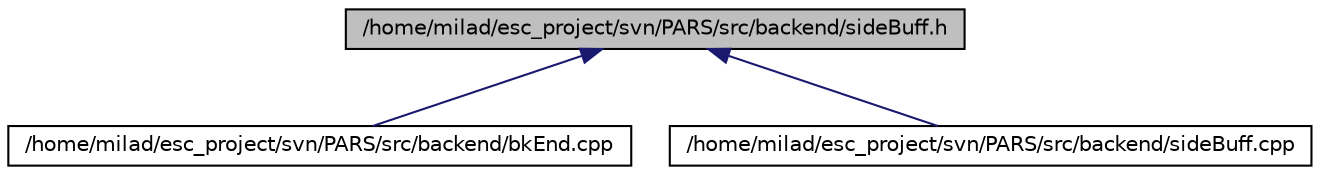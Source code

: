digraph G
{
  edge [fontname="Helvetica",fontsize="10",labelfontname="Helvetica",labelfontsize="10"];
  node [fontname="Helvetica",fontsize="10",shape=record];
  Node1 [label="/home/milad/esc_project/svn/PARS/src/backend/sideBuff.h",height=0.2,width=0.4,color="black", fillcolor="grey75", style="filled" fontcolor="black"];
  Node1 -> Node2 [dir=back,color="midnightblue",fontsize="10",style="solid",fontname="Helvetica"];
  Node2 [label="/home/milad/esc_project/svn/PARS/src/backend/bkEnd.cpp",height=0.2,width=0.4,color="black", fillcolor="white", style="filled",URL="$bkEnd_8cpp.html"];
  Node1 -> Node3 [dir=back,color="midnightblue",fontsize="10",style="solid",fontname="Helvetica"];
  Node3 [label="/home/milad/esc_project/svn/PARS/src/backend/sideBuff.cpp",height=0.2,width=0.4,color="black", fillcolor="white", style="filled",URL="$sideBuff_8cpp.html"];
}
